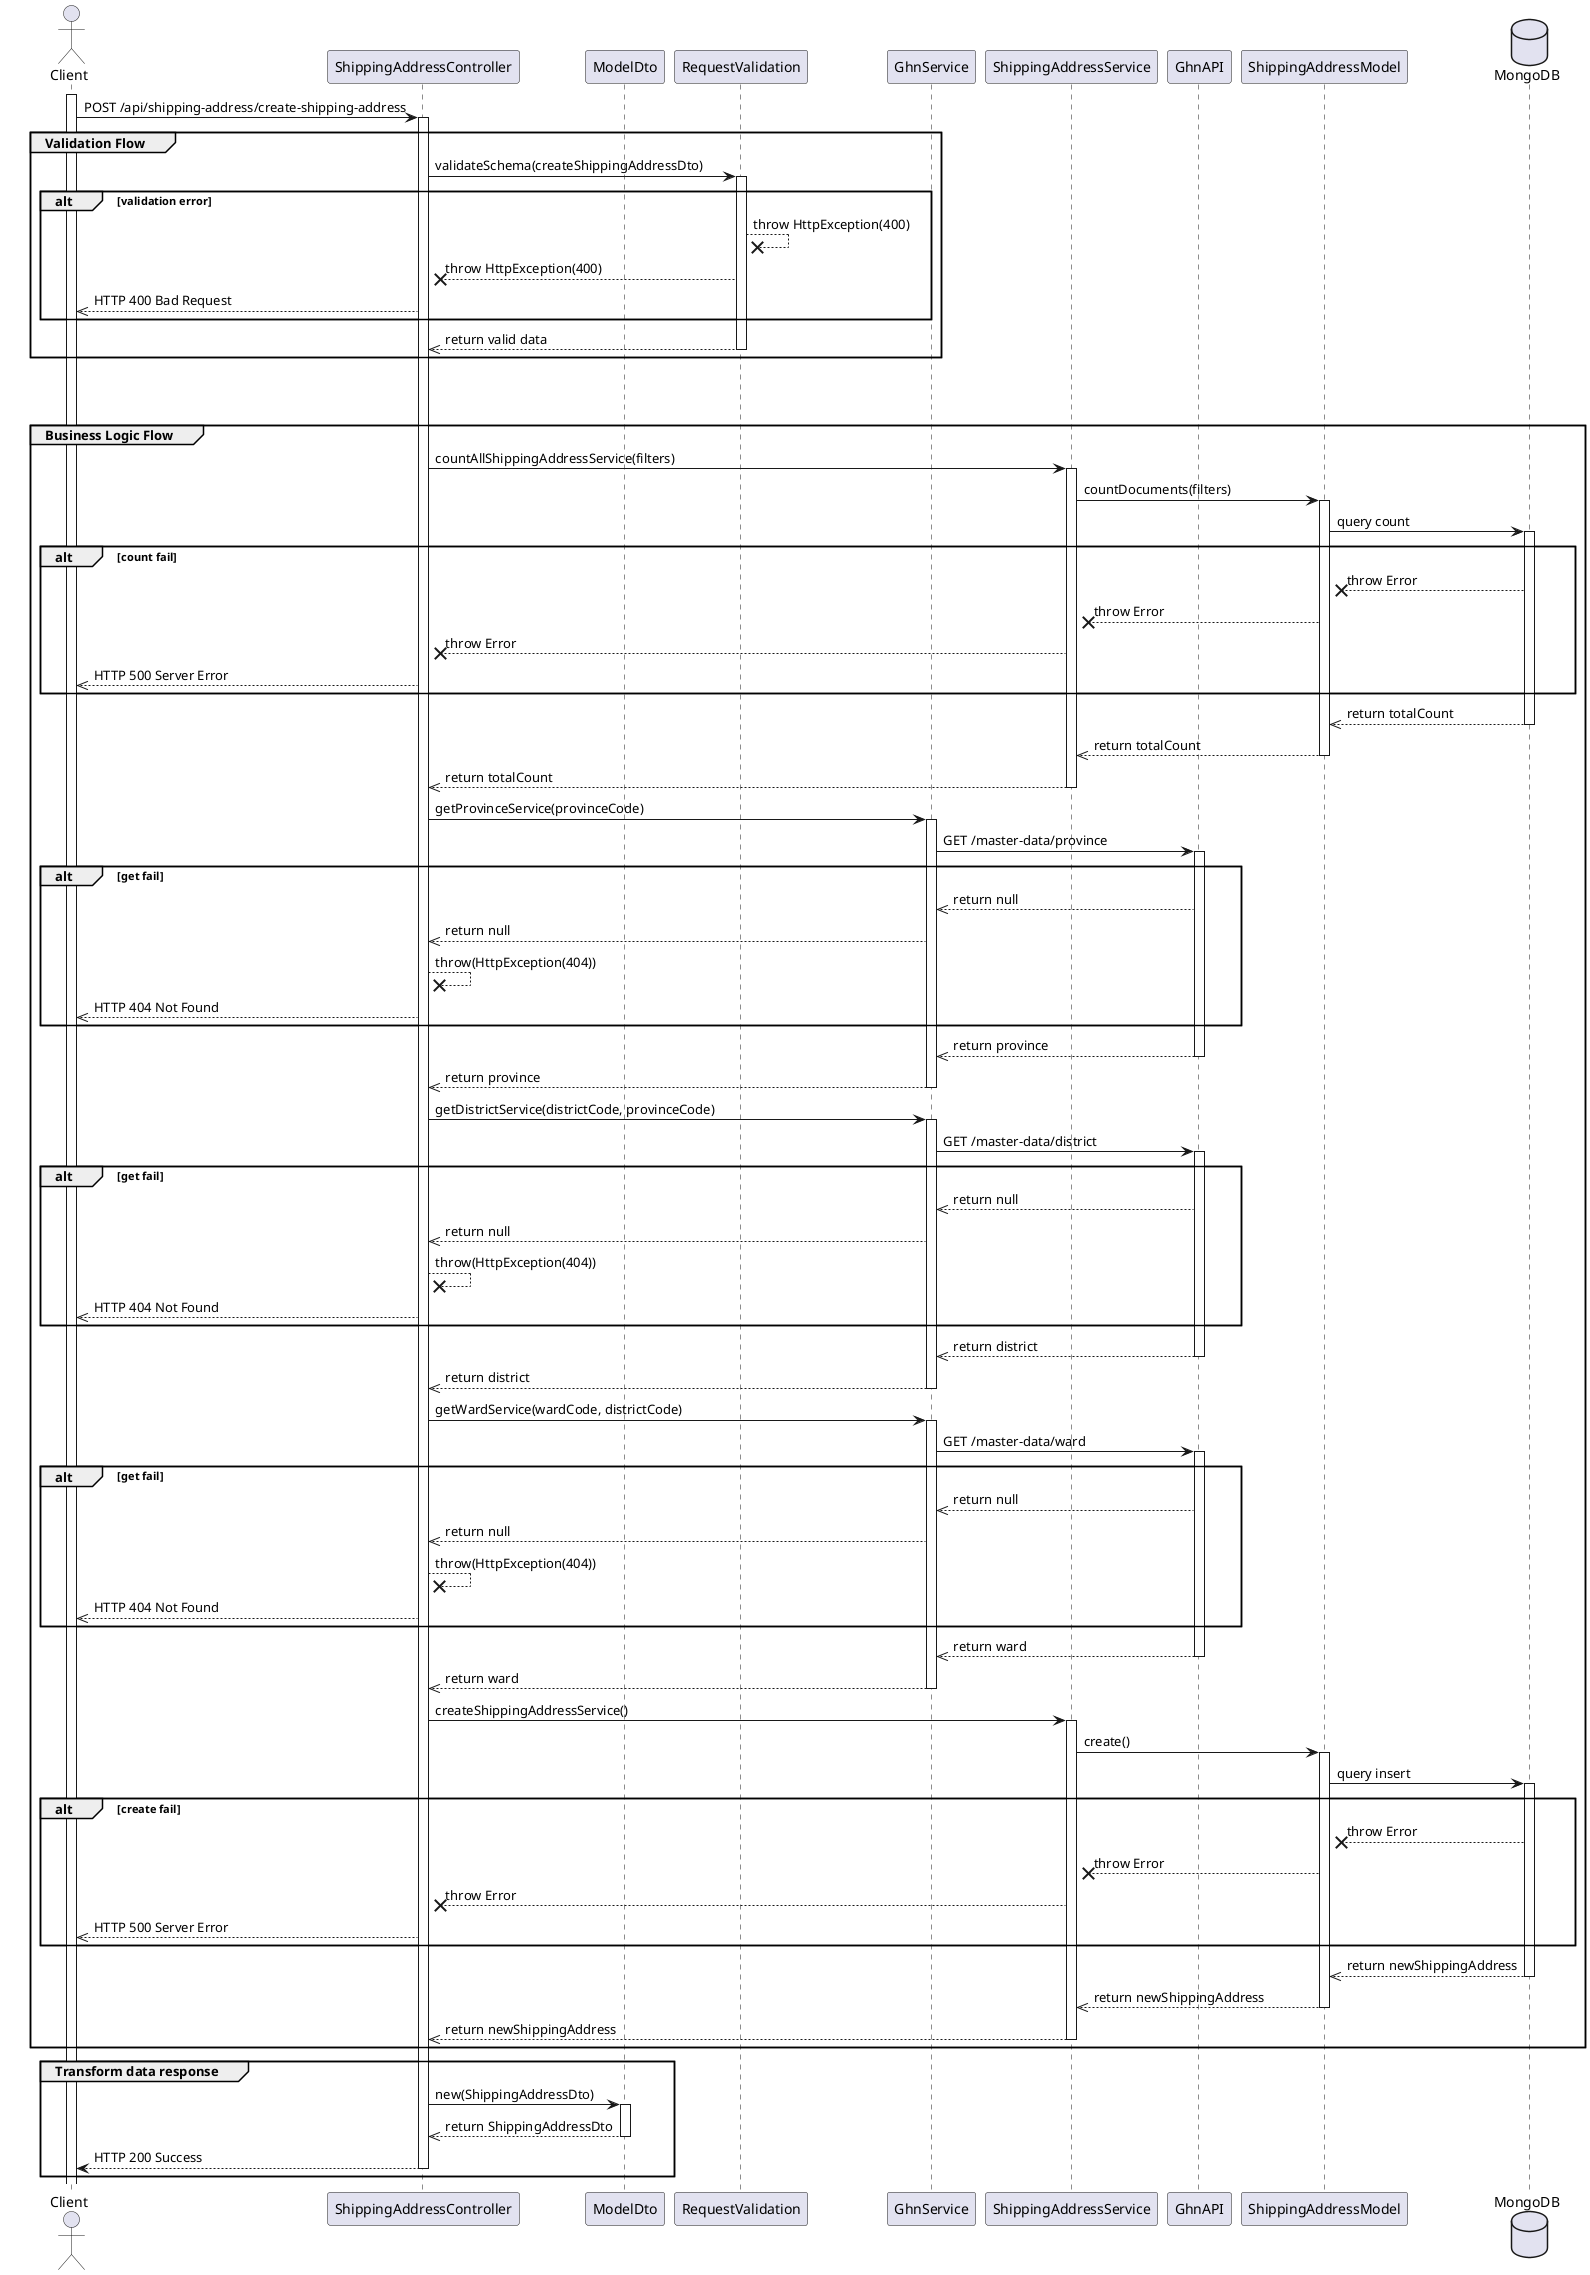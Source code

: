 @startuml Create Shipping Address

actor Client

participant ShippingAddressController
participant ModelDto
participant RequestValidation
participant GhnService
participant ShippingAddressService
participant GhnAPI
participant ShippingAddressModel

database MongoDB

' Step 1
    activate Client
    Client -> ShippingAddressController: POST /api/shipping-address/create-shipping-address
    activate ShippingAddressController


' Step 4
group Validation Flow
    ShippingAddressController -> RequestValidation: validateSchema(createShippingAddressDto)
    activate RequestValidation
    alt validation error
        RequestValidation --x RequestValidation: throw HttpException(400)
        RequestValidation --x ShippingAddressController: throw HttpException(400)
        ShippingAddressController -->> Client: HTTP 400 Bad Request
    end
    RequestValidation -->> ShippingAddressController: return valid data
    deactivate RequestValidation
end

break
break


' Step 5
group Business Logic Flow
    ShippingAddressController -> ShippingAddressService: countAllShippingAddressService(filters)
    activate ShippingAddressService
    ShippingAddressService -> ShippingAddressModel: countDocuments(filters)
    activate ShippingAddressModel
    ShippingAddressModel -> MongoDB: query count
    activate MongoDB

    alt count fail 
        MongoDB --x ShippingAddressModel: throw Error
        ShippingAddressModel --x ShippingAddressService: throw Error
        ShippingAddressService --x ShippingAddressController: throw Error
        ShippingAddressController -->> Client: HTTP 500 Server Error
    end

    MongoDB -->> ShippingAddressModel: return totalCount
    deactivate MongoDB
    ShippingAddressModel -->> ShippingAddressService: return totalCount
    deactivate ShippingAddressModel
    ShippingAddressService -->> ShippingAddressController: return totalCount
    deactivate ShippingAddressService
    ShippingAddressController -> GhnService: getProvinceService(provinceCode)
    activate GhnService
    GhnService -> GhnAPI: GET /master-data/province
    activate GhnAPI

    alt get fail
        GhnAPI -->> GhnService: return null
        GhnService -->> ShippingAddressController: return null
        ShippingAddressController --x ShippingAddressController: throw(HttpException(404))
        ShippingAddressController -->> Client: HTTP 404 Not Found
    end

    GhnAPI -->> GhnService: return province
    deactivate GhnAPI
    GhnService -->> ShippingAddressController: return province   
    deactivate GhnService
    ShippingAddressController -> GhnService: getDistrictService(districtCode, provinceCode)
    activate GhnService
    GhnService -> GhnAPI: GET /master-data/district
    activate GhnAPI

    alt get fail
        GhnAPI -->> GhnService: return null
        GhnService -->> ShippingAddressController: return null
        ShippingAddressController --x ShippingAddressController: throw(HttpException(404))
        ShippingAddressController -->> Client: HTTP 404 Not Found
    end

    GhnAPI -->> GhnService: return district
    deactivate GhnAPI
    GhnService -->> ShippingAddressController: return district
    deactivate GhnService
    ShippingAddressController -> GhnService: getWardService(wardCode, districtCode)
    activate GhnService
    GhnService -> GhnAPI: GET /master-data/ward
    activate GhnAPI

    alt get fail
        GhnAPI -->> GhnService: return null
        GhnService -->> ShippingAddressController: return null
        ShippingAddressController --x ShippingAddressController: throw(HttpException(404))
        ShippingAddressController -->> Client: HTTP 404 Not Found
    end

    GhnAPI -->> GhnService: return ward
    deactivate GhnAPI
    GhnService -->> ShippingAddressController: return ward
    deactivate GhnService
    ShippingAddressController -> ShippingAddressService: createShippingAddressService()
    activate ShippingAddressService
    ShippingAddressService -> ShippingAddressModel: create()
    activate ShippingAddressModel
    ShippingAddressModel -> MongoDB: query insert
    activate MongoDB

    alt create fail 
        MongoDB --x ShippingAddressModel: throw Error
        ShippingAddressModel --x ShippingAddressService: throw Error
        ShippingAddressService --x ShippingAddressController: throw Error
        ShippingAddressController -->> Client: HTTP 500 Server Error
    end

    MongoDB -->> ShippingAddressModel: return newShippingAddress
    deactivate MongoDB
    ShippingAddressModel -->> ShippingAddressService: return newShippingAddress
    deactivate ShippingAddressModel
    ShippingAddressService -->> ShippingAddressController: return newShippingAddress
    deactivate ShippingAddressService
    

end

group Transform data response
    ShippingAddressController -> ModelDto: new(ShippingAddressDto)
    activate ModelDto
    ModelDto -->> ShippingAddressController: return ShippingAddressDto 
    deactivate ModelDto

ShippingAddressController --> Client: HTTP 200 Success
deactivate ShippingAddressController
end

@enduml